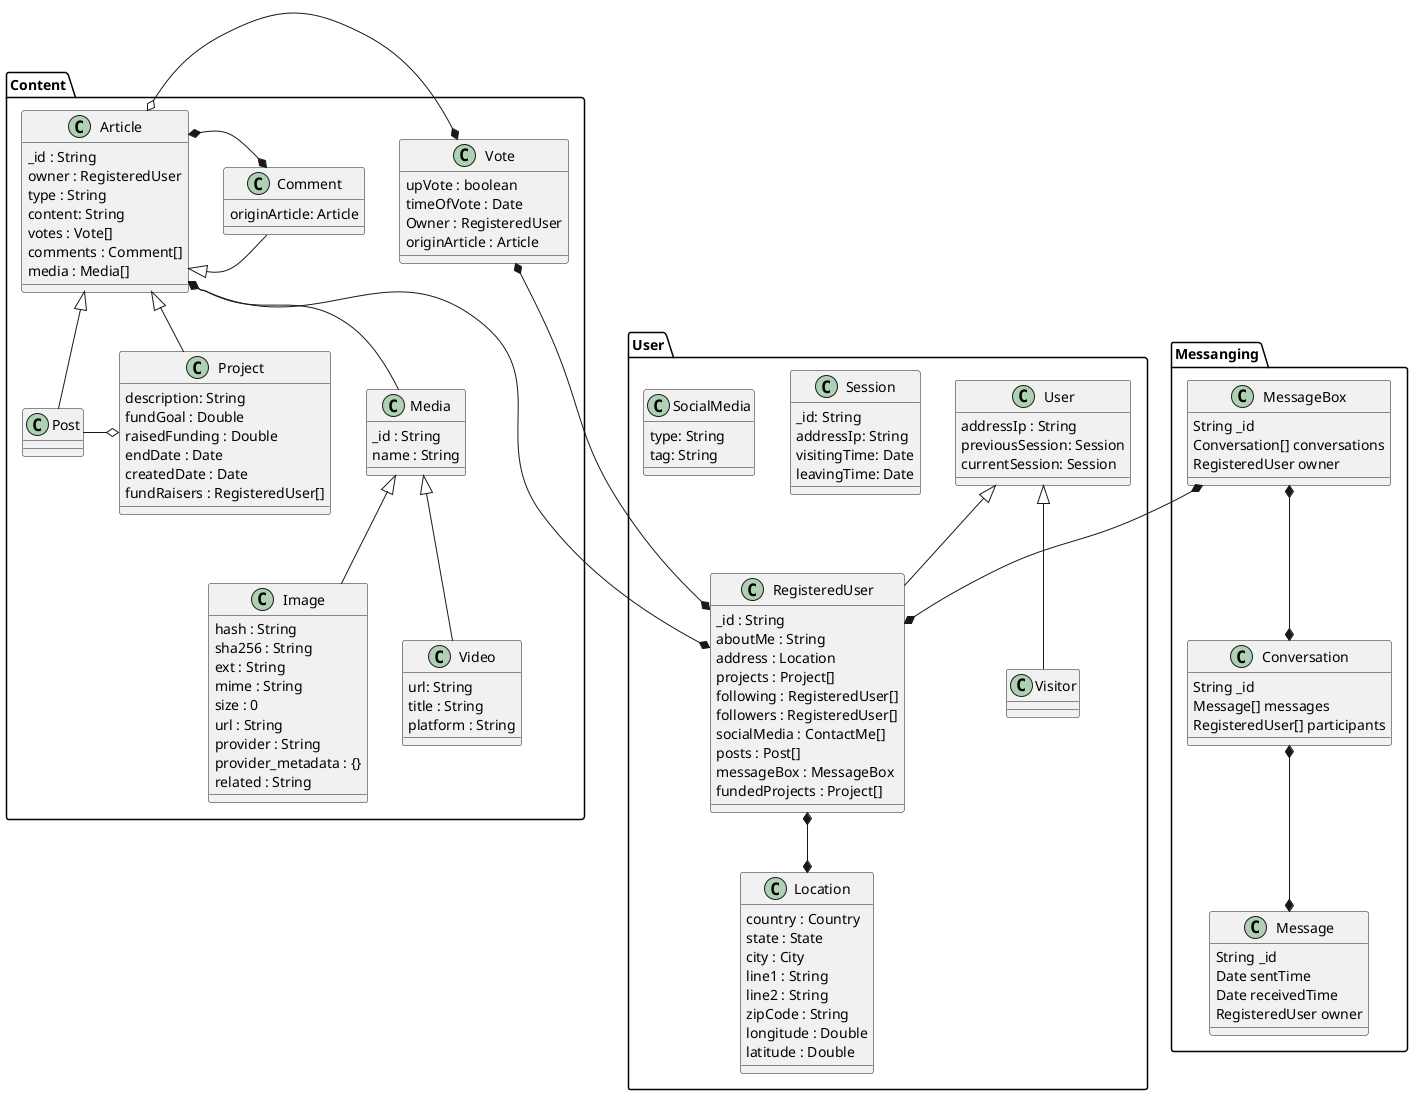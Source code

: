 @startuml User


package Content{
    class Post extends Article{
    }
    class Vote{
        upVote : boolean
        timeOfVote : Date 
        Owner : RegisteredUser
        originArticle : Article
    }
    class Project extends Article{
        description: String
        fundGoal : Double
        raisedFunding : Double
        endDate : Date
        createdDate : Date
        fundRaisers : RegisteredUser[]
    }

    class Comment extends Article{
        originArticle: Article
    }
    class Article{
        _id : String
        owner : RegisteredUser
        type : String
        content: String
        votes : Vote[]
        comments : Comment[]
        media : Media[]
    }
    class Media{
        _id : String
        name : String


    }
    class Image extends Media{
        hash : String
        sha256 : String
        ext : String
        mime : String
        size : 0
        url : String
        provider : String
        provider_metadata : {}
        related : String

    }
    class Video extends Media{
        url: String
        title : String
        platform : String
    }
    Article o-* Vote
    Article *-right-* Comment
    Project o-left- Post
    Article o-- Media

}
package Messanging {

    class MessageBox{
        String _id
        Conversation[] conversations
        RegisteredUser owner
    }
    class Conversation{
        String _id
        Message[] messages
        RegisteredUser[] participants
    }
    class Message{
        String _id
        Date sentTime
        Date receivedTime
        RegisteredUser owner
    }


}

package User{

    class User {
        addressIp : String
        previousSession: Session
        currentSession: Session
    }

    class Session{
        _id: String
        addressIp: String
        visitingTime: Date
        leavingTime: Date
    }

    class RegisteredUser extends User{
        _id : String
        aboutMe : String
        address : Location
        projects : Project[]
        following : RegisteredUser[]
        followers : RegisteredUser[]
        socialMedia : ContactMe[]
        posts : Post[]
        messageBox : MessageBox
        fundedProjects : Project[]

    }
    class Visitor extends User{
    }
    class Location{
        country : Country
        state : State
        city : City
        line1 : String
        line2 : String
        zipCode : String
        longitude : Double
        latitude : Double
    }
    class SocialMedia{
        type: String
        tag: String
    }
}



MessageBox  *--*  RegisteredUser

Article  *--*  RegisteredUser

RegisteredUser *--* Location
Vote  *---*  RegisteredUser

MessageBox  *-down-*  Conversation
Message  *-up-*  Conversation


@enduml
